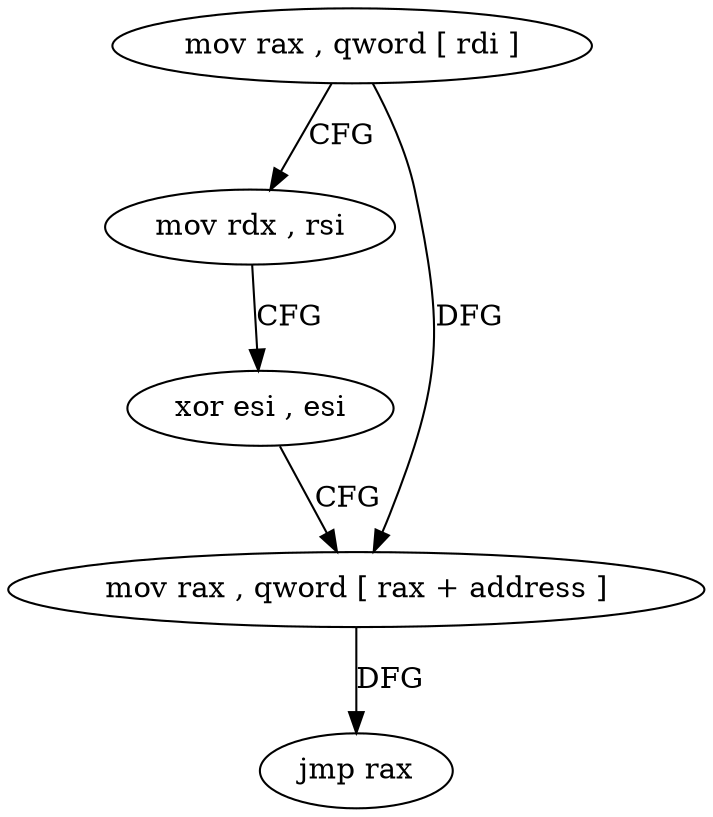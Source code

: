 digraph "func" {
"183056" [label = "mov rax , qword [ rdi ]" ]
"183059" [label = "mov rdx , rsi" ]
"183062" [label = "xor esi , esi" ]
"183064" [label = "mov rax , qword [ rax + address ]" ]
"183068" [label = "jmp rax" ]
"183056" -> "183059" [ label = "CFG" ]
"183056" -> "183064" [ label = "DFG" ]
"183059" -> "183062" [ label = "CFG" ]
"183062" -> "183064" [ label = "CFG" ]
"183064" -> "183068" [ label = "DFG" ]
}
